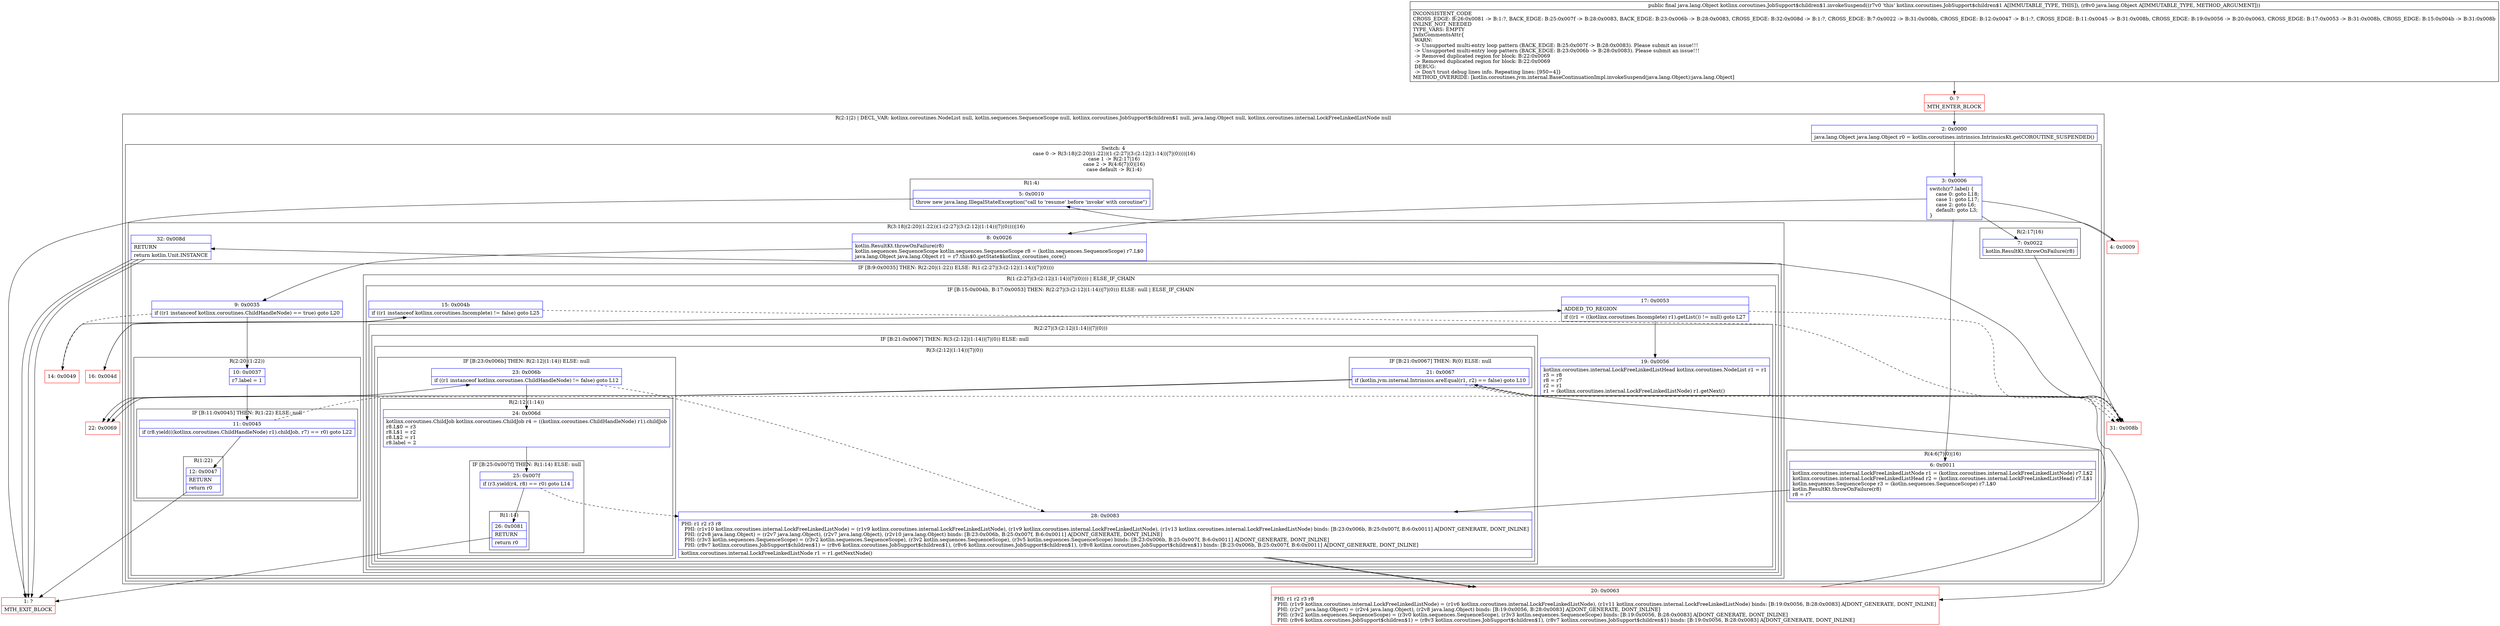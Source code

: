 digraph "CFG forkotlinx.coroutines.JobSupport$children$1.invokeSuspend(Ljava\/lang\/Object;)Ljava\/lang\/Object;" {
subgraph cluster_Region_2086251373 {
label = "R(2:1|2) | DECL_VAR: kotlinx.coroutines.NodeList null, kotlin.sequences.SequenceScope null, kotlinx.coroutines.JobSupport$children$1 null, java.lang.Object null, kotlinx.coroutines.internal.LockFreeLinkedListNode null\l";
node [shape=record,color=blue];
Node_2 [shape=record,label="{2\:\ 0x0000|java.lang.Object java.lang.Object r0 = kotlin.coroutines.intrinsics.IntrinsicsKt.getCOROUTINE_SUSPENDED()\l}"];
subgraph cluster_SwitchRegion_1446103599 {
label = "Switch: 4
 case 0 -> R(3:18|(2:20|(1:22))(1:(2:27|(3:(2:12|(1:14))|7|(0))))|16)
 case 1 -> R(2:17|16)
 case 2 -> R(4:6|7|(0)|16)
 case default -> R(1:4)";
node [shape=record,color=blue];
Node_3 [shape=record,label="{3\:\ 0x0006|switch(r7.label) \{\l    case 0: goto L18;\l    case 1: goto L17;\l    case 2: goto L6;\l    default: goto L3;\l\}\l}"];
subgraph cluster_Region_277763122 {
label = "R(3:18|(2:20|(1:22))(1:(2:27|(3:(2:12|(1:14))|7|(0))))|16)";
node [shape=record,color=blue];
Node_8 [shape=record,label="{8\:\ 0x0026|kotlin.ResultKt.throwOnFailure(r8)\lkotlin.sequences.SequenceScope kotlin.sequences.SequenceScope r8 = (kotlin.sequences.SequenceScope) r7.L$0\ljava.lang.Object java.lang.Object r1 = r7.this$0.getState$kotlinx_coroutines_core()\l}"];
subgraph cluster_IfRegion_187341888 {
label = "IF [B:9:0x0035] THEN: R(2:20|(1:22)) ELSE: R(1:(2:27|(3:(2:12|(1:14))|7|(0))))";
node [shape=record,color=blue];
Node_9 [shape=record,label="{9\:\ 0x0035|if ((r1 instanceof kotlinx.coroutines.ChildHandleNode) == true) goto L20\l}"];
subgraph cluster_Region_1528116106 {
label = "R(2:20|(1:22))";
node [shape=record,color=blue];
Node_10 [shape=record,label="{10\:\ 0x0037|r7.label = 1\l}"];
subgraph cluster_IfRegion_424017034 {
label = "IF [B:11:0x0045] THEN: R(1:22) ELSE: null";
node [shape=record,color=blue];
Node_11 [shape=record,label="{11\:\ 0x0045|if (r8.yield(((kotlinx.coroutines.ChildHandleNode) r1).childJob, r7) == r0) goto L22\l}"];
subgraph cluster_Region_1974844037 {
label = "R(1:22)";
node [shape=record,color=blue];
Node_12 [shape=record,label="{12\:\ 0x0047|RETURN\l|return r0\l}"];
}
}
}
subgraph cluster_Region_2127222436 {
label = "R(1:(2:27|(3:(2:12|(1:14))|7|(0)))) | ELSE_IF_CHAIN\l";
node [shape=record,color=blue];
subgraph cluster_IfRegion_1731268359 {
label = "IF [B:15:0x004b, B:17:0x0053] THEN: R(2:27|(3:(2:12|(1:14))|7|(0))) ELSE: null | ELSE_IF_CHAIN\l";
node [shape=record,color=blue];
Node_15 [shape=record,label="{15\:\ 0x004b|if ((r1 instanceof kotlinx.coroutines.Incomplete) != false) goto L25\l}"];
Node_17 [shape=record,label="{17\:\ 0x0053|ADDED_TO_REGION\l|if ((r1 = ((kotlinx.coroutines.Incomplete) r1).getList()) != null) goto L27\l}"];
subgraph cluster_Region_1219999028 {
label = "R(2:27|(3:(2:12|(1:14))|7|(0)))";
node [shape=record,color=blue];
Node_19 [shape=record,label="{19\:\ 0x0056|kotlinx.coroutines.internal.LockFreeLinkedListHead kotlinx.coroutines.NodeList r1 = r1\lr3 = r8\lr8 = r7\lr2 = r1\lr1 = (kotlinx.coroutines.internal.LockFreeLinkedListNode) r1.getNext()\l}"];
subgraph cluster_IfRegion_260118471 {
label = "IF [B:21:0x0067] THEN: R(3:(2:12|(1:14))|7|(0)) ELSE: null";
node [shape=record,color=blue];
Node_21 [shape=record,label="{21\:\ 0x0067|if (kotlin.jvm.internal.Intrinsics.areEqual(r1, r2) == false) goto L10\l}"];
subgraph cluster_Region_1889006473 {
label = "R(3:(2:12|(1:14))|7|(0))";
node [shape=record,color=blue];
subgraph cluster_IfRegion_1463407786 {
label = "IF [B:23:0x006b] THEN: R(2:12|(1:14)) ELSE: null";
node [shape=record,color=blue];
Node_23 [shape=record,label="{23\:\ 0x006b|if ((r1 instanceof kotlinx.coroutines.ChildHandleNode) != false) goto L12\l}"];
subgraph cluster_Region_796961095 {
label = "R(2:12|(1:14))";
node [shape=record,color=blue];
Node_24 [shape=record,label="{24\:\ 0x006d|kotlinx.coroutines.ChildJob kotlinx.coroutines.ChildJob r4 = ((kotlinx.coroutines.ChildHandleNode) r1).childJob\lr8.L$0 = r3\lr8.L$1 = r2\lr8.L$2 = r1\lr8.label = 2\l}"];
subgraph cluster_IfRegion_397053580 {
label = "IF [B:25:0x007f] THEN: R(1:14) ELSE: null";
node [shape=record,color=blue];
Node_25 [shape=record,label="{25\:\ 0x007f|if (r3.yield(r4, r8) == r0) goto L14\l}"];
subgraph cluster_Region_639192535 {
label = "R(1:14)";
node [shape=record,color=blue];
Node_26 [shape=record,label="{26\:\ 0x0081|RETURN\l|return r0\l}"];
}
}
}
}
Node_28 [shape=record,label="{28\:\ 0x0083|PHI: r1 r2 r3 r8 \l  PHI: (r1v10 kotlinx.coroutines.internal.LockFreeLinkedListNode) = (r1v9 kotlinx.coroutines.internal.LockFreeLinkedListNode), (r1v9 kotlinx.coroutines.internal.LockFreeLinkedListNode), (r1v13 kotlinx.coroutines.internal.LockFreeLinkedListNode) binds: [B:23:0x006b, B:25:0x007f, B:6:0x0011] A[DONT_GENERATE, DONT_INLINE]\l  PHI: (r2v8 java.lang.Object) = (r2v7 java.lang.Object), (r2v7 java.lang.Object), (r2v10 java.lang.Object) binds: [B:23:0x006b, B:25:0x007f, B:6:0x0011] A[DONT_GENERATE, DONT_INLINE]\l  PHI: (r3v3 kotlin.sequences.SequenceScope) = (r3v2 kotlin.sequences.SequenceScope), (r3v2 kotlin.sequences.SequenceScope), (r3v5 kotlin.sequences.SequenceScope) binds: [B:23:0x006b, B:25:0x007f, B:6:0x0011] A[DONT_GENERATE, DONT_INLINE]\l  PHI: (r8v7 kotlinx.coroutines.JobSupport$children$1) = (r8v6 kotlinx.coroutines.JobSupport$children$1), (r8v6 kotlinx.coroutines.JobSupport$children$1), (r8v8 kotlinx.coroutines.JobSupport$children$1) binds: [B:23:0x006b, B:25:0x007f, B:6:0x0011] A[DONT_GENERATE, DONT_INLINE]\l|kotlinx.coroutines.internal.LockFreeLinkedListNode r1 = r1.getNextNode()\l}"];
subgraph cluster_IfRegion_625095844 {
label = "IF [B:21:0x0067] THEN: R(0) ELSE: null";
node [shape=record,color=blue];
Node_21 [shape=record,label="{21\:\ 0x0067|if (kotlin.jvm.internal.Intrinsics.areEqual(r1, r2) == false) goto L10\l}"];
subgraph cluster_Region_227912030 {
label = "R(0)";
node [shape=record,color=blue];
}
}
}
}
}
}
}
}
Node_32 [shape=record,label="{32\:\ 0x008d|RETURN\l|return kotlin.Unit.INSTANCE\l}"];
}
subgraph cluster_Region_170768388 {
label = "R(2:17|16)";
node [shape=record,color=blue];
Node_7 [shape=record,label="{7\:\ 0x0022|kotlin.ResultKt.throwOnFailure(r8)\l}"];
Node_32 [shape=record,label="{32\:\ 0x008d|RETURN\l|return kotlin.Unit.INSTANCE\l}"];
}
subgraph cluster_Region_100464663 {
label = "R(4:6|7|(0)|16)";
node [shape=record,color=blue];
Node_6 [shape=record,label="{6\:\ 0x0011|kotlinx.coroutines.internal.LockFreeLinkedListNode r1 = (kotlinx.coroutines.internal.LockFreeLinkedListNode) r7.L$2\lkotlinx.coroutines.internal.LockFreeLinkedListHead r2 = (kotlinx.coroutines.internal.LockFreeLinkedListHead) r7.L$1\lkotlin.sequences.SequenceScope r3 = (kotlin.sequences.SequenceScope) r7.L$0\lkotlin.ResultKt.throwOnFailure(r8)\lr8 = r7\l}"];
Node_28 [shape=record,label="{28\:\ 0x0083|PHI: r1 r2 r3 r8 \l  PHI: (r1v10 kotlinx.coroutines.internal.LockFreeLinkedListNode) = (r1v9 kotlinx.coroutines.internal.LockFreeLinkedListNode), (r1v9 kotlinx.coroutines.internal.LockFreeLinkedListNode), (r1v13 kotlinx.coroutines.internal.LockFreeLinkedListNode) binds: [B:23:0x006b, B:25:0x007f, B:6:0x0011] A[DONT_GENERATE, DONT_INLINE]\l  PHI: (r2v8 java.lang.Object) = (r2v7 java.lang.Object), (r2v7 java.lang.Object), (r2v10 java.lang.Object) binds: [B:23:0x006b, B:25:0x007f, B:6:0x0011] A[DONT_GENERATE, DONT_INLINE]\l  PHI: (r3v3 kotlin.sequences.SequenceScope) = (r3v2 kotlin.sequences.SequenceScope), (r3v2 kotlin.sequences.SequenceScope), (r3v5 kotlin.sequences.SequenceScope) binds: [B:23:0x006b, B:25:0x007f, B:6:0x0011] A[DONT_GENERATE, DONT_INLINE]\l  PHI: (r8v7 kotlinx.coroutines.JobSupport$children$1) = (r8v6 kotlinx.coroutines.JobSupport$children$1), (r8v6 kotlinx.coroutines.JobSupport$children$1), (r8v8 kotlinx.coroutines.JobSupport$children$1) binds: [B:23:0x006b, B:25:0x007f, B:6:0x0011] A[DONT_GENERATE, DONT_INLINE]\l|kotlinx.coroutines.internal.LockFreeLinkedListNode r1 = r1.getNextNode()\l}"];
subgraph cluster_IfRegion_321433967 {
label = "IF [B:21:0x0067] THEN: R(0) ELSE: null";
node [shape=record,color=blue];
Node_21 [shape=record,label="{21\:\ 0x0067|if (kotlin.jvm.internal.Intrinsics.areEqual(r1, r2) == false) goto L10\l}"];
subgraph cluster_Region_662388922 {
label = "R(0)";
node [shape=record,color=blue];
}
}
Node_32 [shape=record,label="{32\:\ 0x008d|RETURN\l|return kotlin.Unit.INSTANCE\l}"];
}
subgraph cluster_Region_117756498 {
label = "R(1:4)";
node [shape=record,color=blue];
Node_5 [shape=record,label="{5\:\ 0x0010|throw new java.lang.IllegalStateException(\"call to 'resume' before 'invoke' with coroutine\")\l}"];
}
}
}
Node_0 [shape=record,color=red,label="{0\:\ ?|MTH_ENTER_BLOCK\l}"];
Node_4 [shape=record,color=red,label="{4\:\ 0x0009}"];
Node_1 [shape=record,color=red,label="{1\:\ ?|MTH_EXIT_BLOCK\l}"];
Node_20 [shape=record,color=red,label="{20\:\ 0x0063|PHI: r1 r2 r3 r8 \l  PHI: (r1v9 kotlinx.coroutines.internal.LockFreeLinkedListNode) = (r1v6 kotlinx.coroutines.internal.LockFreeLinkedListNode), (r1v11 kotlinx.coroutines.internal.LockFreeLinkedListNode) binds: [B:19:0x0056, B:28:0x0083] A[DONT_GENERATE, DONT_INLINE]\l  PHI: (r2v7 java.lang.Object) = (r2v4 java.lang.Object), (r2v8 java.lang.Object) binds: [B:19:0x0056, B:28:0x0083] A[DONT_GENERATE, DONT_INLINE]\l  PHI: (r3v2 kotlin.sequences.SequenceScope) = (r3v0 kotlin.sequences.SequenceScope), (r3v3 kotlin.sequences.SequenceScope) binds: [B:19:0x0056, B:28:0x0083] A[DONT_GENERATE, DONT_INLINE]\l  PHI: (r8v6 kotlinx.coroutines.JobSupport$children$1) = (r8v3 kotlinx.coroutines.JobSupport$children$1), (r8v7 kotlinx.coroutines.JobSupport$children$1) binds: [B:19:0x0056, B:28:0x0083] A[DONT_GENERATE, DONT_INLINE]\l}"];
Node_22 [shape=record,color=red,label="{22\:\ 0x0069}"];
Node_31 [shape=record,color=red,label="{31\:\ 0x008b}"];
Node_14 [shape=record,color=red,label="{14\:\ 0x0049}"];
Node_16 [shape=record,color=red,label="{16\:\ 0x004d}"];
MethodNode[shape=record,label="{public final java.lang.Object kotlinx.coroutines.JobSupport$children$1.invokeSuspend((r7v0 'this' kotlinx.coroutines.JobSupport$children$1 A[IMMUTABLE_TYPE, THIS]), (r8v0 java.lang.Object A[IMMUTABLE_TYPE, METHOD_ARGUMENT]))  | INCONSISTENT_CODE\lCROSS_EDGE: B:26:0x0081 \-\> B:1:?, BACK_EDGE: B:25:0x007f \-\> B:28:0x0083, BACK_EDGE: B:23:0x006b \-\> B:28:0x0083, CROSS_EDGE: B:32:0x008d \-\> B:1:?, CROSS_EDGE: B:7:0x0022 \-\> B:31:0x008b, CROSS_EDGE: B:12:0x0047 \-\> B:1:?, CROSS_EDGE: B:11:0x0045 \-\> B:31:0x008b, CROSS_EDGE: B:19:0x0056 \-\> B:20:0x0063, CROSS_EDGE: B:17:0x0053 \-\> B:31:0x008b, CROSS_EDGE: B:15:0x004b \-\> B:31:0x008b\lINLINE_NOT_NEEDED\lTYPE_VARS: EMPTY\lJadxCommentsAttr\{\l WARN: \l \-\> Unsupported multi\-entry loop pattern (BACK_EDGE: B:25:0x007f \-\> B:28:0x0083). Please submit an issue!!!\l \-\> Unsupported multi\-entry loop pattern (BACK_EDGE: B:23:0x006b \-\> B:28:0x0083). Please submit an issue!!!\l \-\> Removed duplicated region for block: B:22:0x0069 \l \-\> Removed duplicated region for block: B:22:0x0069 \l DEBUG: \l \-\> Don't trust debug lines info. Repeating lines: [950=4]\}\lMETHOD_OVERRIDE: [kotlin.coroutines.jvm.internal.BaseContinuationImpl.invokeSuspend(java.lang.Object):java.lang.Object]\l}"];
MethodNode -> Node_0;Node_2 -> Node_3;
Node_3 -> Node_4;
Node_3 -> Node_6;
Node_3 -> Node_7;
Node_3 -> Node_8;
Node_8 -> Node_9;
Node_9 -> Node_10;
Node_9 -> Node_14[style=dashed];
Node_10 -> Node_11;
Node_11 -> Node_12;
Node_11 -> Node_31[style=dashed];
Node_12 -> Node_1;
Node_15 -> Node_16;
Node_15 -> Node_31[style=dashed];
Node_17 -> Node_19;
Node_17 -> Node_31[style=dashed];
Node_19 -> Node_20;
Node_21 -> Node_22;
Node_21 -> Node_31[style=dashed];
Node_23 -> Node_24;
Node_23 -> Node_28[style=dashed];
Node_24 -> Node_25;
Node_25 -> Node_26;
Node_25 -> Node_28[style=dashed];
Node_26 -> Node_1;
Node_28 -> Node_20;
Node_21 -> Node_22;
Node_21 -> Node_31[style=dashed];
Node_32 -> Node_1;
Node_7 -> Node_31;
Node_32 -> Node_1;
Node_6 -> Node_28;
Node_28 -> Node_20;
Node_21 -> Node_22;
Node_21 -> Node_31[style=dashed];
Node_32 -> Node_1;
Node_5 -> Node_1;
Node_0 -> Node_2;
Node_4 -> Node_5;
Node_20 -> Node_21;
Node_22 -> Node_23;
Node_31 -> Node_32;
Node_14 -> Node_15;
Node_16 -> Node_17;
}


